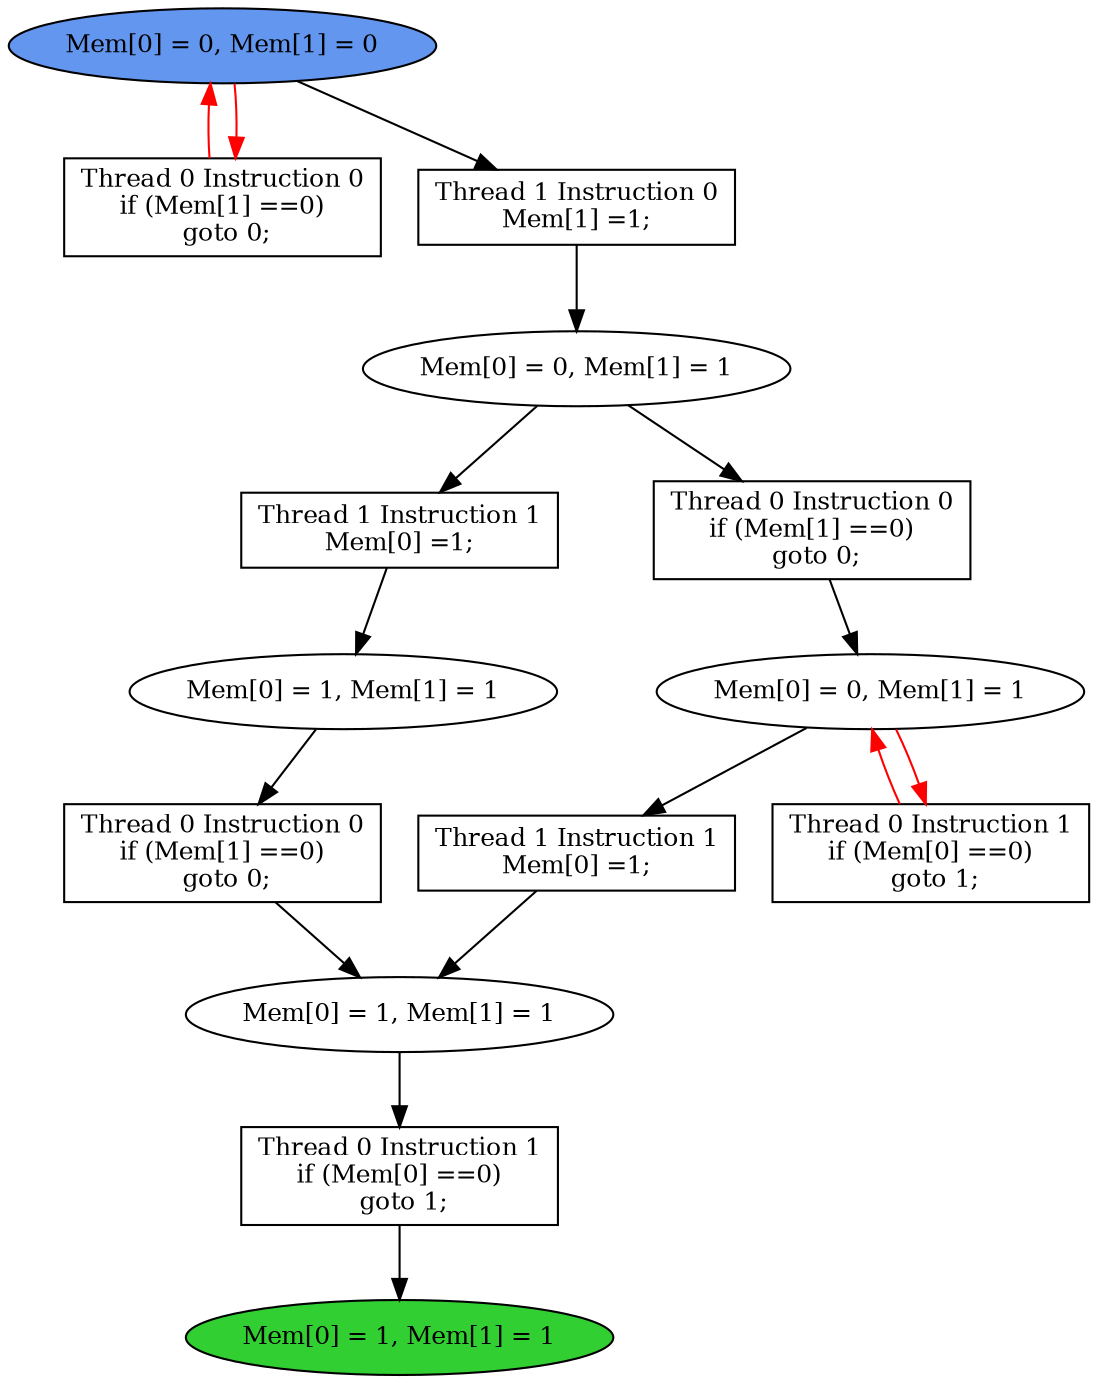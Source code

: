 digraph "graph" {
graph [fontsize=12]
node [fontsize=12]
edge [fontsize=12]
rankdir=TB;
"N11" -> "N10" [uuid = "<A0, END>", color = "#000000", fontcolor = "#ffffff", style = "solid", label = "", dir = "forward", weight = "1"]
"N16" -> "N12" [uuid = "<A1, S3>", color = "#000000", fontcolor = "#ffffff", style = "solid", label = "", dir = "forward", weight = "1"]
"N15" -> "N14" [uuid = "<A2, S2>", color = "#000000", fontcolor = "#ffffff", style = "solid", label = "", dir = "forward", weight = "1"]
"N13" -> "N12" [uuid = "<A3, S3>", color = "#000000", fontcolor = "#ffffff", style = "solid", label = "", dir = "forward", weight = "1"]
"N24" -> "N23" [uuid = "<A4, S1>", color = "#000000", fontcolor = "#ffffff", style = "solid", label = "", dir = "forward", weight = "1"]
"N27" -> "N21" [uuid = "<A5, START>", color = "#ff0000", fontcolor = "#ffffff", style = "solid", label = "", dir = "back", weight = "1"]
"N26" -> "N25" [uuid = "<A6, S0>", color = "#000000", fontcolor = "#ffffff", style = "solid", label = "", dir = "forward", weight = "1"]
"N23" -> "N22" [uuid = "<A7, S1>", color = "#ff0000", fontcolor = "#ffffff", style = "solid", label = "", dir = "back", weight = "1"]
"N12" -> "N11" [uuid = "<A0, S3>", color = "#000000", fontcolor = "#ffffff", style = "solid", label = "", dir = "forward", weight = "1"]
"N23" -> "N16" [uuid = "<A1, S1>", color = "#000000", fontcolor = "#ffffff", style = "solid", label = "", dir = "forward", weight = "1"]
"N25" -> "N15" [uuid = "<A2, S0>", color = "#000000", fontcolor = "#ffffff", style = "solid", label = "", dir = "forward", weight = "1"]
"N14" -> "N13" [uuid = "<A3, S2>", color = "#000000", fontcolor = "#ffffff", style = "solid", label = "", dir = "forward", weight = "1"]
"N25" -> "N24" [uuid = "<A4, S0>", color = "#000000", fontcolor = "#ffffff", style = "solid", label = "", dir = "forward", weight = "1"]
"N27" -> "N21" [uuid = "<A5, START>", color = "#ff0000", fontcolor = "#ffffff", style = "solid", label = "", dir = "forward", weight = "1"]
"N27" -> "N26" [uuid = "<A6, START>", color = "#000000", fontcolor = "#ffffff", style = "solid", label = "", dir = "forward", weight = "1"]
"N23" -> "N22" [uuid = "<A7, S1>", color = "#ff0000", fontcolor = "#ffffff", style = "solid", label = "", dir = "forward", weight = "1"]
"N10" [uuid="END", label="Mem[0] = 1, Mem[1] = 1", fillcolor = "#31cf31", fontcolor = "#000000", shape = "ellipse", style = "filled, solid"]
"N11" [uuid="A0", label="Thread 0 Instruction 1
if (Mem[0] ==0)
 goto 1;", fillcolor = "#ffffff", fontcolor = "#000000", shape = "box", style = "filled, solid"]
"N12" [uuid="S3", label="Mem[0] = 1, Mem[1] = 1", fillcolor = "#ffffff", fontcolor = "#000000", shape = "ellipse", style = "filled, solid"]
"N13" [uuid="A3", label="Thread 0 Instruction 0
if (Mem[1] ==0)
 goto 0;", fillcolor = "#ffffff", fontcolor = "#000000", shape = "box", style = "filled, solid"]
"N14" [uuid="S2", label="Mem[0] = 1, Mem[1] = 1", fillcolor = "#ffffff", fontcolor = "#000000", shape = "ellipse", style = "filled, solid"]
"N15" [uuid="A2", label="Thread 1 Instruction 1
Mem[0] =1;", fillcolor = "#ffffff", fontcolor = "#000000", shape = "box", style = "filled, solid"]
"N16" [uuid="A1", label="Thread 1 Instruction 1
Mem[0] =1;", fillcolor = "#ffffff", fontcolor = "#000000", shape = "box", style = "filled, solid"]
"N21" [uuid="A5", label="Thread 0 Instruction 0
if (Mem[1] ==0)
 goto 0;", fillcolor = "#ffffff", fontcolor = "#000000", shape = "box", style = "filled, solid"]
"N22" [uuid="A7", label="Thread 0 Instruction 1
if (Mem[0] ==0)
 goto 1;", fillcolor = "#ffffff", fontcolor = "#000000", shape = "box", style = "filled, solid"]
"N23" [uuid="S1", label="Mem[0] = 0, Mem[1] = 1", fillcolor = "#ffffff", fontcolor = "#000000", shape = "ellipse", style = "filled, solid"]
"N24" [uuid="A4", label="Thread 0 Instruction 0
if (Mem[1] ==0)
 goto 0;", fillcolor = "#ffffff", fontcolor = "#000000", shape = "box", style = "filled, solid"]
"N25" [uuid="S0", label="Mem[0] = 0, Mem[1] = 1", fillcolor = "#ffffff", fontcolor = "#000000", shape = "ellipse", style = "filled, solid"]
"N26" [uuid="A6", label="Thread 1 Instruction 0
Mem[1] =1;", fillcolor = "#ffffff", fontcolor = "#000000", shape = "box", style = "filled, solid"]
"N27" [uuid="START", label="Mem[0] = 0, Mem[1] = 0", fillcolor = "#6396ef", fontcolor = "#000000", shape = "ellipse", style = "filled, solid"]
}